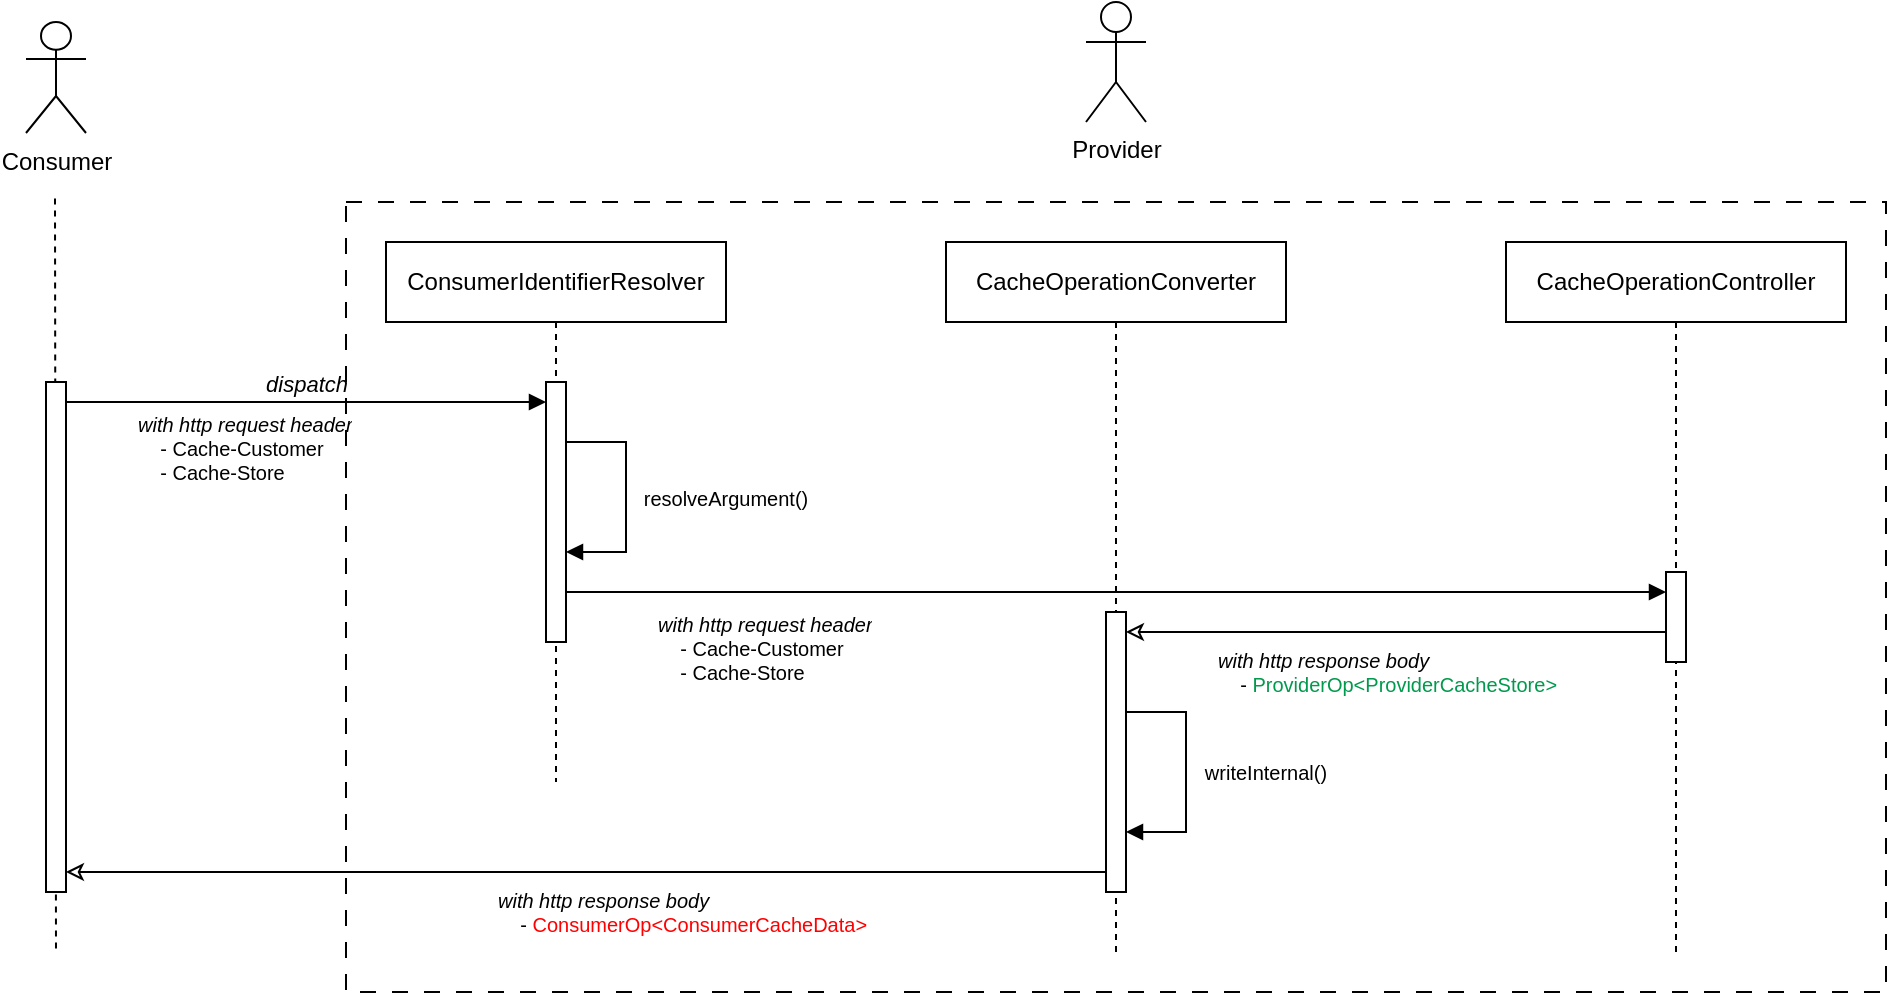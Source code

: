 <mxfile version="27.0.9">
  <diagram name="第 1 页" id="EEr2hnUIUwS_BE_Gysjj">
    <mxGraphModel dx="2258" dy="922" grid="1" gridSize="10" guides="1" tooltips="1" connect="1" arrows="1" fold="1" page="1" pageScale="1" pageWidth="827" pageHeight="1169" math="0" shadow="0">
      <root>
        <mxCell id="0" />
        <mxCell id="1" parent="0" />
        <mxCell id="fk9H3-DGqnJJvx5QQFER-1" value="" style="whiteSpace=wrap;html=1;dashed=1;dashPattern=8 8;fillColor=none;movable=1;resizable=1;rotatable=1;deletable=1;editable=1;locked=0;connectable=1;" parent="1" vertex="1">
          <mxGeometry x="180" y="105" width="770" height="395" as="geometry" />
        </mxCell>
        <mxCell id="fk9H3-DGqnJJvx5QQFER-2" value="" style="edgeStyle=none;orthogonalLoop=1;jettySize=auto;html=1;rounded=0;dashed=1;endArrow=none;startFill=0;curved=0;jumpSize=1;endSize=0;startSize=0;targetPerimeterSpacing=0;strokeWidth=1;fontColor=light-dark(#000000,#EDEDED);" parent="1" edge="1">
          <mxGeometry width="80" relative="1" as="geometry">
            <mxPoint x="34.5" y="103.248" as="sourcePoint" />
            <mxPoint x="35" y="480" as="targetPoint" />
            <Array as="points" />
          </mxGeometry>
        </mxCell>
        <mxCell id="fk9H3-DGqnJJvx5QQFER-3" value="Provider" style="shape=umlActor;verticalLabelPosition=bottom;verticalAlign=top;html=1;fillColor=none;" parent="1" vertex="1">
          <mxGeometry x="550" y="5" width="30" height="60" as="geometry" />
        </mxCell>
        <mxCell id="fk9H3-DGqnJJvx5QQFER-4" value="ConsumerIdentifierResolver" style="shape=umlLifeline;perimeter=lifelinePerimeter;whiteSpace=wrap;html=1;container=1;dropTarget=0;collapsible=0;recursiveResize=0;outlineConnect=0;portConstraint=eastwest;newEdgeStyle={&quot;curved&quot;:0,&quot;rounded&quot;:0};fillColor=none;" parent="1" vertex="1">
          <mxGeometry x="200" y="125" width="170" height="270" as="geometry" />
        </mxCell>
        <mxCell id="fk9H3-DGqnJJvx5QQFER-5" value="" style="html=1;points=[[0,0,0,0,5],[0,1,0,0,-5],[1,0,0,0,5],[1,1,0,0,-5]];perimeter=orthogonalPerimeter;outlineConnect=0;targetShapes=umlLifeline;portConstraint=eastwest;newEdgeStyle={&quot;curved&quot;:0,&quot;rounded&quot;:0};" parent="fk9H3-DGqnJJvx5QQFER-4" vertex="1">
          <mxGeometry x="80" y="70" width="10" height="130" as="geometry" />
        </mxCell>
        <mxCell id="fk9H3-DGqnJJvx5QQFER-6" value="" style="html=1;points=[[0,0,0,0,5],[0,1,0,0,-5],[1,0,0,0,5],[1,1,0,0,-5]];perimeter=orthogonalPerimeter;outlineConnect=0;targetShapes=umlLifeline;portConstraint=eastwest;newEdgeStyle={&quot;curved&quot;:0,&quot;rounded&quot;:0};" parent="1" vertex="1">
          <mxGeometry x="30" y="195" width="10" height="255" as="geometry" />
        </mxCell>
        <mxCell id="fk9H3-DGqnJJvx5QQFER-7" value="&lt;font style=&quot;&quot;&gt;&lt;i&gt;with http request header&lt;/i&gt;&lt;/font&gt;&lt;div&gt;&amp;nbsp; &amp;nbsp; -&amp;nbsp;Cache-Customer&lt;/div&gt;&lt;div&gt;&amp;nbsp; &amp;nbsp; -&amp;nbsp;Cache-Store&lt;/div&gt;" style="text;align=left;verticalAlign=middle;spacingLeft=4;spacingRight=4;overflow=hidden;rotatable=0;points=[[0,0.5],[1,0.5]];portConstraint=eastwest;whiteSpace=wrap;html=1;fontSize=10;" parent="1" vertex="1">
          <mxGeometry x="70" y="205" width="200" height="45" as="geometry" />
        </mxCell>
        <mxCell id="fk9H3-DGqnJJvx5QQFER-8" value="" style="html=1;align=left;spacingLeft=2;endArrow=block;rounded=0;edgeStyle=orthogonalEdgeStyle;curved=0;rounded=0;fontColor=light-dark(#000000,#EDEDED);" parent="1" target="fk9H3-DGqnJJvx5QQFER-5" edge="1">
          <mxGeometry x="0.003" relative="1" as="geometry">
            <mxPoint x="290" y="225" as="sourcePoint" />
            <Array as="points">
              <mxPoint x="320" y="225" />
              <mxPoint x="320" y="280" />
            </Array>
            <mxPoint x="290" y="280" as="targetPoint" />
            <mxPoint as="offset" />
          </mxGeometry>
        </mxCell>
        <mxCell id="fk9H3-DGqnJJvx5QQFER-9" value="CacheOperationConverter" style="shape=umlLifeline;perimeter=lifelinePerimeter;whiteSpace=wrap;html=1;container=1;dropTarget=0;collapsible=0;recursiveResize=0;outlineConnect=0;portConstraint=eastwest;newEdgeStyle={&quot;curved&quot;:0,&quot;rounded&quot;:0};fillColor=none;" parent="1" vertex="1">
          <mxGeometry x="480" y="125" width="170" height="355" as="geometry" />
        </mxCell>
        <mxCell id="fk9H3-DGqnJJvx5QQFER-10" value="" style="html=1;points=[[0,0,0,0,5],[0,1,0,0,-5],[1,0,0,0,5],[1,1,0,0,-5]];perimeter=orthogonalPerimeter;outlineConnect=0;targetShapes=umlLifeline;portConstraint=eastwest;newEdgeStyle={&quot;curved&quot;:0,&quot;rounded&quot;:0};fillColor=light-dark(#ffffff, #ededed);" parent="fk9H3-DGqnJJvx5QQFER-9" vertex="1">
          <mxGeometry x="80" y="185" width="10" height="140" as="geometry" />
        </mxCell>
        <mxCell id="fk9H3-DGqnJJvx5QQFER-11" value="" style="html=1;verticalAlign=bottom;endArrow=block;curved=0;rounded=0;fontColor=light-dark(#000000,#EDEDED);" parent="1" edge="1">
          <mxGeometry width="80" relative="1" as="geometry">
            <mxPoint x="290" y="300" as="sourcePoint" />
            <mxPoint x="840" y="300" as="targetPoint" />
          </mxGeometry>
        </mxCell>
        <mxCell id="fk9H3-DGqnJJvx5QQFER-12" value="resolveArgument()" style="text;align=center;verticalAlign=middle;spacingLeft=4;spacingRight=4;overflow=hidden;rotatable=0;points=[[0,0.5],[1,0.5]];portConstraint=eastwest;whiteSpace=wrap;html=1;fontSize=10;" parent="1" vertex="1">
          <mxGeometry x="320" y="225" width="100" height="55" as="geometry" />
        </mxCell>
        <mxCell id="fk9H3-DGqnJJvx5QQFER-13" value="" style="html=1;align=left;spacingLeft=2;endArrow=block;rounded=0;edgeStyle=orthogonalEdgeStyle;curved=0;rounded=0;fontColor=light-dark(#000000,#EDEDED);" parent="1" edge="1">
          <mxGeometry x="0.003" relative="1" as="geometry">
            <mxPoint x="570" y="360" as="sourcePoint" />
            <Array as="points">
              <mxPoint x="600" y="360" />
              <mxPoint x="600" y="420" />
            </Array>
            <mxPoint x="570" y="420" as="targetPoint" />
            <mxPoint as="offset" />
          </mxGeometry>
        </mxCell>
        <mxCell id="fk9H3-DGqnJJvx5QQFER-14" value="writeInternal()" style="text;align=center;verticalAlign=middle;spacingLeft=4;spacingRight=4;overflow=hidden;rotatable=0;points=[[0,0.5],[1,0.5]];portConstraint=eastwest;whiteSpace=wrap;html=1;fontSize=10;" parent="1" vertex="1">
          <mxGeometry x="600" y="360" width="80" height="60" as="geometry" />
        </mxCell>
        <mxCell id="fk9H3-DGqnJJvx5QQFER-15" value="&lt;font style=&quot;&quot;&gt;&lt;i&gt;with http request header&lt;/i&gt;&lt;/font&gt;&lt;div&gt;&amp;nbsp; &amp;nbsp; -&amp;nbsp;Cache-Customer&lt;/div&gt;&lt;div&gt;&amp;nbsp; &amp;nbsp; -&amp;nbsp;Cache-Store&lt;br&gt;&lt;/div&gt;" style="text;align=left;verticalAlign=middle;spacingLeft=4;spacingRight=4;overflow=hidden;rotatable=0;points=[[0,0.5],[1,0.5]];portConstraint=eastwest;whiteSpace=wrap;html=1;fontSize=10;" parent="1" vertex="1">
          <mxGeometry x="330" y="305" width="200" height="45" as="geometry" />
        </mxCell>
        <mxCell id="fk9H3-DGqnJJvx5QQFER-16" value="CacheOperationController" style="shape=umlLifeline;perimeter=lifelinePerimeter;whiteSpace=wrap;html=1;container=1;dropTarget=0;collapsible=0;recursiveResize=0;outlineConnect=0;portConstraint=eastwest;newEdgeStyle={&quot;curved&quot;:0,&quot;rounded&quot;:0};fillColor=none;" parent="1" vertex="1">
          <mxGeometry x="760" y="125" width="170" height="355" as="geometry" />
        </mxCell>
        <mxCell id="fk9H3-DGqnJJvx5QQFER-17" value="" style="html=1;points=[[0,0,0,0,5],[0,1,0,0,-5],[1,0,0,0,5],[1,1,0,0,-5]];perimeter=orthogonalPerimeter;outlineConnect=0;targetShapes=umlLifeline;portConstraint=eastwest;newEdgeStyle={&quot;curved&quot;:0,&quot;rounded&quot;:0};" parent="fk9H3-DGqnJJvx5QQFER-16" vertex="1">
          <mxGeometry x="80" y="165" width="10" height="45" as="geometry" />
        </mxCell>
        <mxCell id="fk9H3-DGqnJJvx5QQFER-19" value="&lt;div&gt;&lt;i&gt;with http response body&lt;/i&gt;&lt;/div&gt;&lt;div&gt;&amp;nbsp; &amp;nbsp; &lt;font style=&quot;&quot;&gt;-&amp;nbsp;&lt;font style=&quot;color: rgb(0, 153, 77);&quot;&gt;ProviderOp&amp;lt;ProviderCacheStore&amp;gt;&lt;/font&gt;&lt;/font&gt;&lt;/div&gt;" style="text;align=left;verticalAlign=middle;spacingLeft=4;spacingRight=4;overflow=hidden;rotatable=0;points=[[0,0.5],[1,0.5]];portConstraint=eastwest;whiteSpace=wrap;html=1;fontSize=10;" parent="1" vertex="1">
          <mxGeometry x="610" y="320" width="200" height="40" as="geometry" />
        </mxCell>
        <mxCell id="fk9H3-DGqnJJvx5QQFER-20" value="" style="html=1;verticalAlign=bottom;endArrow=none;curved=0;rounded=0;startArrow=classic;startFill=0;fontColor=light-dark(#000000,#EDEDED);" parent="1" edge="1">
          <mxGeometry width="80" relative="1" as="geometry">
            <mxPoint x="570" y="320" as="sourcePoint" />
            <mxPoint x="840" y="320" as="targetPoint" />
          </mxGeometry>
        </mxCell>
        <mxCell id="fk9H3-DGqnJJvx5QQFER-21" value="" style="html=1;verticalAlign=bottom;endArrow=none;curved=0;rounded=0;startArrow=classic;startFill=0;fontColor=light-dark(#000000,#EDEDED);" parent="1" source="fk9H3-DGqnJJvx5QQFER-6" edge="1">
          <mxGeometry width="80" relative="1" as="geometry">
            <mxPoint x="60" y="440" as="sourcePoint" />
            <mxPoint x="560" y="440" as="targetPoint" />
          </mxGeometry>
        </mxCell>
        <mxCell id="fk9H3-DGqnJJvx5QQFER-22" value="Consumer" style="shape=umlActor;verticalLabelPosition=bottom;verticalAlign=top;html=1;fillColor=none;" parent="1" vertex="1">
          <mxGeometry x="20" y="15" width="30" height="55.5" as="geometry" />
        </mxCell>
        <mxCell id="fk9H3-DGqnJJvx5QQFER-23" value="dispatch" style="html=1;verticalAlign=bottom;endArrow=block;curved=0;rounded=0;fontStyle=2;labelBackgroundColor=none;" parent="1" target="fk9H3-DGqnJJvx5QQFER-5" edge="1">
          <mxGeometry width="80" relative="1" as="geometry">
            <mxPoint x="40" y="205" as="sourcePoint" />
            <mxPoint x="120" y="205" as="targetPoint" />
          </mxGeometry>
        </mxCell>
        <mxCell id="fk9H3-DGqnJJvx5QQFER-24" value="&lt;div&gt;&lt;i&gt;with http response body&lt;/i&gt;&lt;/div&gt;&lt;div&gt;&amp;nbsp; &amp;nbsp; &lt;font style=&quot;&quot;&gt;-&amp;nbsp;&lt;/font&gt;&lt;span style=&quot;color: rgb(255, 0, 0); background-color: transparent;&quot;&gt;ConsumerOp&amp;lt;ConsumerCacheData&amp;gt;&lt;/span&gt;&lt;/div&gt;" style="text;align=left;verticalAlign=middle;spacingLeft=4;spacingRight=4;overflow=hidden;rotatable=0;points=[[0,0.5],[1,0.5]];portConstraint=eastwest;whiteSpace=wrap;html=1;fontSize=10;" parent="1" vertex="1">
          <mxGeometry x="250" y="440" width="220" height="40" as="geometry" />
        </mxCell>
      </root>
    </mxGraphModel>
  </diagram>
</mxfile>
